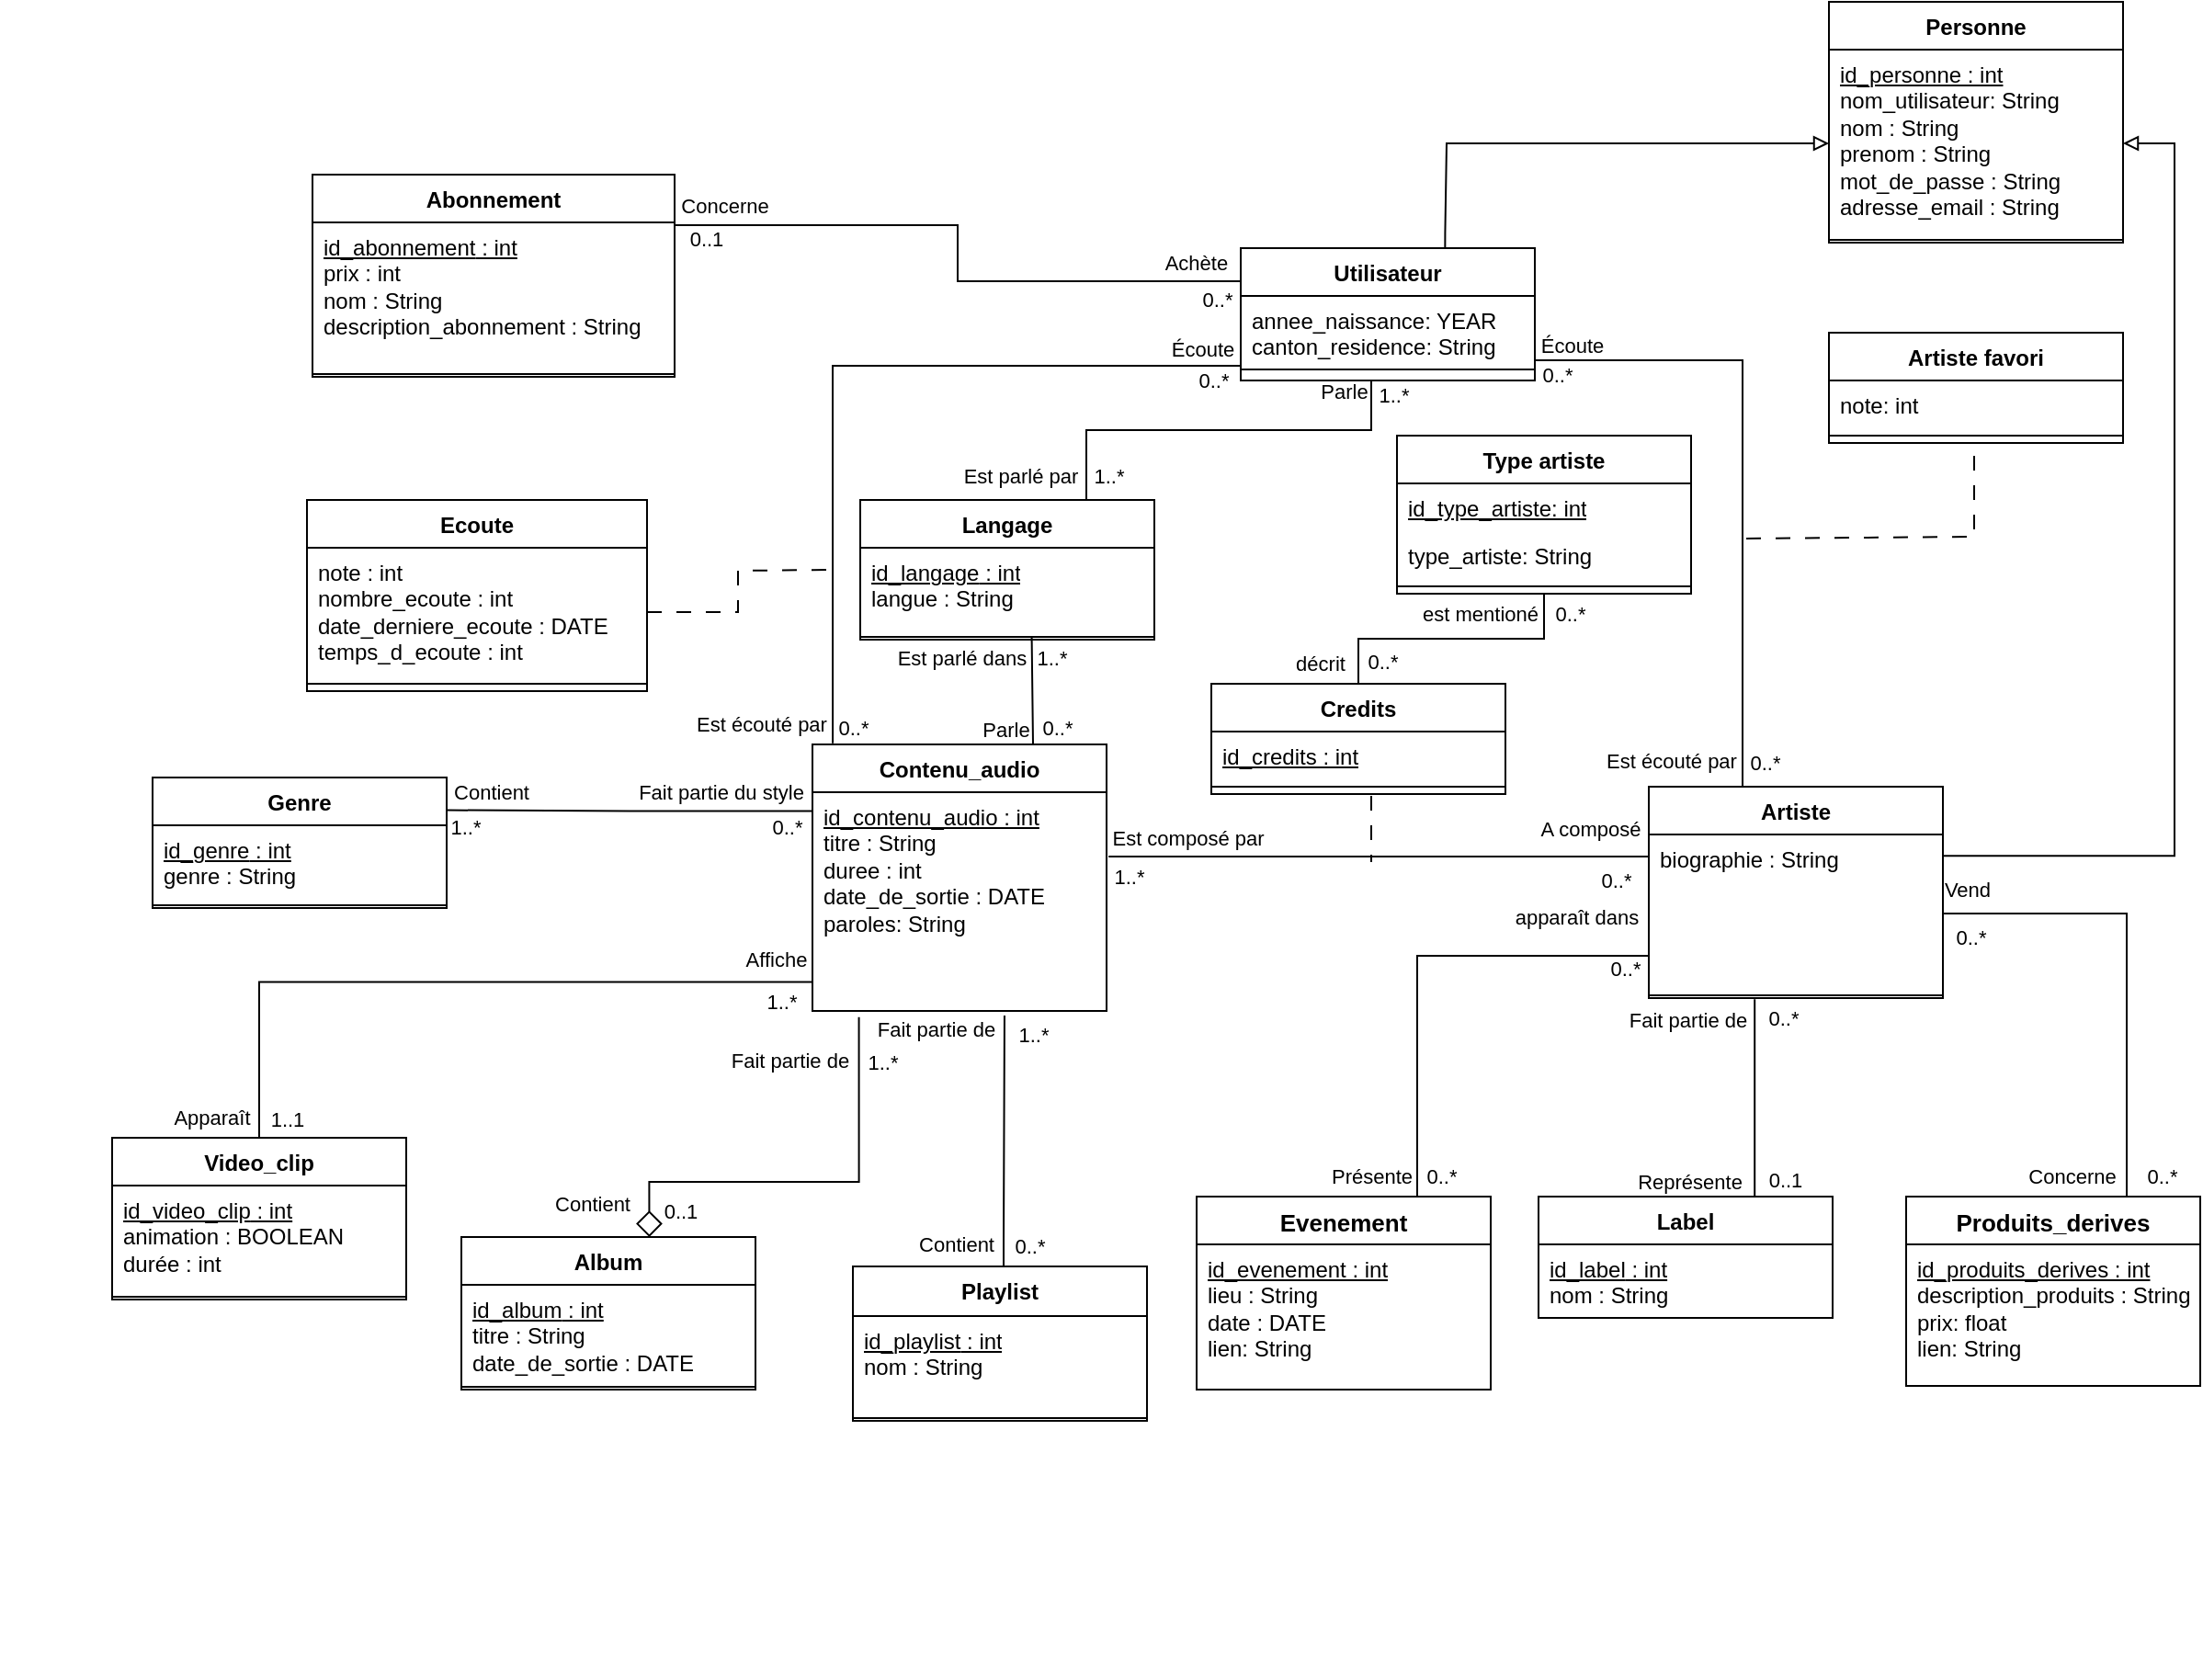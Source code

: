 <mxfile version="24.4.9" type="device">
  <diagram name="daedalus_model_conceptuel" id="GSz3f1X_LMN9hndRXdjP">
    <mxGraphModel dx="1050" dy="1358" grid="0" gridSize="10" guides="1" tooltips="1" connect="1" arrows="1" fold="1" page="1" pageScale="1" pageWidth="1169" pageHeight="827" math="0" shadow="0">
      <root>
        <mxCell id="XQ6BANLOtg89qyluowMl-0" />
        <mxCell id="XQ6BANLOtg89qyluowMl-1" parent="XQ6BANLOtg89qyluowMl-0" />
        <mxCell id="XQ6BANLOtg89qyluowMl-2" style="edgeStyle=orthogonalEdgeStyle;rounded=0;orthogonalLoop=1;jettySize=auto;html=1;entryX=0.75;entryY=0;entryDx=0;entryDy=0;endArrow=none;endFill=0;" parent="XQ6BANLOtg89qyluowMl-1" target="XQ6BANLOtg89qyluowMl-57" edge="1">
          <mxGeometry relative="1" as="geometry">
            <Array as="points">
              <mxPoint x="1887" y="-594" />
              <mxPoint x="1732" y="-594" />
              <mxPoint x="1732" y="-556" />
            </Array>
            <mxPoint x="1887" y="-621" as="sourcePoint" />
          </mxGeometry>
        </mxCell>
        <mxCell id="XQ6BANLOtg89qyluowMl-3" style="edgeStyle=orthogonalEdgeStyle;rounded=0;orthogonalLoop=1;jettySize=auto;html=1;exitX=1;exitY=0.25;exitDx=0;exitDy=0;entryX=1;entryY=0;entryDx=0;entryDy=0;endArrow=none;endFill=0;" parent="XQ6BANLOtg89qyluowMl-1" source="IQTEKZrdOrHfAcJwn6QK-0" target="XQ6BANLOtg89qyluowMl-18" edge="1">
          <mxGeometry relative="1" as="geometry">
            <Array as="points">
              <mxPoint x="1976" y="-632" />
              <mxPoint x="2089" y="-632" />
              <mxPoint x="2089" y="-400" />
            </Array>
            <mxPoint x="1967.0" y="-655.0" as="sourcePoint" />
          </mxGeometry>
        </mxCell>
        <mxCell id="XQ6BANLOtg89qyluowMl-4" style="edgeStyle=orthogonalEdgeStyle;rounded=0;orthogonalLoop=1;jettySize=auto;html=1;exitX=0.751;exitY=-0.062;exitDx=0;exitDy=0;entryX=0;entryY=0.5;entryDx=0;entryDy=0;endArrow=block;endFill=0;exitPerimeter=0;" parent="XQ6BANLOtg89qyluowMl-1" target="XQ6BANLOtg89qyluowMl-62" edge="1">
          <mxGeometry relative="1" as="geometry">
            <Array as="points">
              <mxPoint x="1927" y="-701" />
              <mxPoint x="1928" y="-701" />
              <mxPoint x="1928" y="-750" />
            </Array>
            <mxPoint x="1927.16" y="-688.72" as="sourcePoint" />
          </mxGeometry>
        </mxCell>
        <mxCell id="XQ6BANLOtg89qyluowMl-5" style="edgeStyle=orthogonalEdgeStyle;rounded=0;orthogonalLoop=1;jettySize=auto;html=1;exitX=0;exitY=0.25;exitDx=0;exitDy=0;entryX=1;entryY=0.25;entryDx=0;entryDy=0;endArrow=none;endFill=0;" parent="XQ6BANLOtg89qyluowMl-1" source="IQTEKZrdOrHfAcJwn6QK-0" target="XQ6BANLOtg89qyluowMl-11" edge="1">
          <mxGeometry relative="1" as="geometry">
            <mxPoint x="1847.0" y="-685" as="sourcePoint" />
          </mxGeometry>
        </mxCell>
        <mxCell id="XQ6BANLOtg89qyluowMl-8" value="Genre" style="swimlane;fontStyle=1;align=center;verticalAlign=top;childLayout=stackLayout;horizontal=1;startSize=26;horizontalStack=0;resizeParent=1;resizeParentMax=0;resizeLast=0;collapsible=1;marginBottom=0;whiteSpace=wrap;html=1;" parent="XQ6BANLOtg89qyluowMl-1" vertex="1">
          <mxGeometry x="1224" y="-405" width="160" height="71" as="geometry" />
        </mxCell>
        <mxCell id="XQ6BANLOtg89qyluowMl-9" value="&lt;div&gt;&lt;u&gt;id_genre&lt;/u&gt;&lt;u&gt; : int&lt;/u&gt;&lt;/div&gt;&lt;div&gt;genre : String&lt;/div&gt;" style="text;strokeColor=none;fillColor=none;align=left;verticalAlign=top;spacingLeft=4;spacingRight=4;overflow=hidden;rotatable=0;points=[[0,0.5],[1,0.5]];portConstraint=eastwest;whiteSpace=wrap;html=1;" parent="XQ6BANLOtg89qyluowMl-8" vertex="1">
          <mxGeometry y="26" width="160" height="42" as="geometry" />
        </mxCell>
        <mxCell id="XQ6BANLOtg89qyluowMl-10" value="" style="line;strokeWidth=1;fillColor=none;align=left;verticalAlign=middle;spacingTop=-1;spacingLeft=3;spacingRight=3;rotatable=0;labelPosition=right;points=[];portConstraint=eastwest;strokeColor=inherit;" parent="XQ6BANLOtg89qyluowMl-8" vertex="1">
          <mxGeometry y="68" width="160" height="3" as="geometry" />
        </mxCell>
        <mxCell id="XQ6BANLOtg89qyluowMl-11" value="Abonnement" style="swimlane;fontStyle=1;align=center;verticalAlign=top;childLayout=stackLayout;horizontal=1;startSize=26;horizontalStack=0;resizeParent=1;resizeParentMax=0;resizeLast=0;collapsible=1;marginBottom=0;whiteSpace=wrap;html=1;" parent="XQ6BANLOtg89qyluowMl-1" vertex="1">
          <mxGeometry x="1311" y="-733" width="197" height="110" as="geometry" />
        </mxCell>
        <mxCell id="XQ6BANLOtg89qyluowMl-12" value="&lt;u&gt;id_abonnement&lt;/u&gt;&lt;u&gt; : int&lt;/u&gt;&lt;br&gt;prix : int&lt;br&gt;nom : String&lt;br&gt;description_abonnement : String" style="text;strokeColor=none;fillColor=none;align=left;verticalAlign=top;spacingLeft=4;spacingRight=4;overflow=hidden;rotatable=0;points=[[0,0.5],[1,0.5]];portConstraint=eastwest;whiteSpace=wrap;html=1;" parent="XQ6BANLOtg89qyluowMl-11" vertex="1">
          <mxGeometry y="26" width="197" height="81" as="geometry" />
        </mxCell>
        <mxCell id="XQ6BANLOtg89qyluowMl-13" value="" style="line;strokeWidth=1;fillColor=none;align=left;verticalAlign=middle;spacingTop=-1;spacingLeft=3;spacingRight=3;rotatable=0;labelPosition=right;points=[];portConstraint=eastwest;strokeColor=inherit;" parent="XQ6BANLOtg89qyluowMl-11" vertex="1">
          <mxGeometry y="107" width="197" height="3" as="geometry" />
        </mxCell>
        <mxCell id="XQ6BANLOtg89qyluowMl-16" style="edgeStyle=orthogonalEdgeStyle;rounded=0;orthogonalLoop=1;jettySize=auto;html=1;endArrow=none;endFill=0;entryX=1.007;entryY=0.294;entryDx=0;entryDy=0;startArrow=none;startFill=0;entryPerimeter=0;" parent="XQ6BANLOtg89qyluowMl-1" target="XQ6BANLOtg89qyluowMl-48" edge="1">
          <mxGeometry relative="1" as="geometry">
            <mxPoint x="1678" y="-534" as="targetPoint" />
            <Array as="points">
              <mxPoint x="1750" y="-362" />
              <mxPoint x="1750" y="-362" />
            </Array>
            <mxPoint x="2038" y="-362" as="sourcePoint" />
          </mxGeometry>
        </mxCell>
        <mxCell id="XQ6BANLOtg89qyluowMl-17" style="edgeStyle=orthogonalEdgeStyle;rounded=0;orthogonalLoop=1;jettySize=auto;html=1;exitX=0.998;exitY=0.135;exitDx=0;exitDy=0;entryX=1;entryY=0.5;entryDx=0;entryDy=0;endArrow=block;endFill=0;exitPerimeter=0;" parent="XQ6BANLOtg89qyluowMl-1" source="XQ6BANLOtg89qyluowMl-19" target="XQ6BANLOtg89qyluowMl-62" edge="1">
          <mxGeometry relative="1" as="geometry">
            <Array as="points">
              <mxPoint x="2324" y="-362" />
              <mxPoint x="2324" y="-750" />
            </Array>
          </mxGeometry>
        </mxCell>
        <mxCell id="XQ6BANLOtg89qyluowMl-18" value="Artiste" style="swimlane;fontStyle=1;align=center;verticalAlign=top;childLayout=stackLayout;horizontal=1;startSize=26;horizontalStack=0;resizeParent=1;resizeParentMax=0;resizeLast=0;collapsible=1;marginBottom=0;whiteSpace=wrap;html=1;" parent="XQ6BANLOtg89qyluowMl-1" vertex="1">
          <mxGeometry x="2038" y="-400" width="160" height="115" as="geometry" />
        </mxCell>
        <mxCell id="XQ6BANLOtg89qyluowMl-19" value="biographie : String" style="text;strokeColor=none;fillColor=none;align=left;verticalAlign=top;spacingLeft=4;spacingRight=4;overflow=hidden;rotatable=0;points=[[0,0.5],[1,0.5]];portConstraint=eastwest;whiteSpace=wrap;html=1;" parent="XQ6BANLOtg89qyluowMl-18" vertex="1">
          <mxGeometry y="26" width="160" height="86" as="geometry" />
        </mxCell>
        <mxCell id="XQ6BANLOtg89qyluowMl-20" value="" style="line;strokeWidth=1;fillColor=none;align=left;verticalAlign=middle;spacingTop=-1;spacingLeft=3;spacingRight=3;rotatable=0;labelPosition=right;points=[];portConstraint=eastwest;strokeColor=inherit;" parent="XQ6BANLOtg89qyluowMl-18" vertex="1">
          <mxGeometry y="112" width="160" height="3" as="geometry" />
        </mxCell>
        <mxCell id="XQ6BANLOtg89qyluowMl-21" style="edgeStyle=orthogonalEdgeStyle;rounded=0;orthogonalLoop=1;jettySize=auto;html=1;exitX=0.639;exitY=0;exitDx=0;exitDy=0;endArrow=none;endFill=0;startArrow=diamond;startFill=0;exitPerimeter=0;endSize=12;startSize=12;entryX=0.158;entryY=1.028;entryDx=0;entryDy=0;entryPerimeter=0;" parent="XQ6BANLOtg89qyluowMl-1" source="XQ6BANLOtg89qyluowMl-22" target="XQ6BANLOtg89qyluowMl-48" edge="1">
          <mxGeometry relative="1" as="geometry">
            <Array as="points">
              <mxPoint x="1494" y="-185" />
              <mxPoint x="1608" y="-185" />
            </Array>
            <mxPoint x="1443" y="-135" as="targetPoint" />
          </mxGeometry>
        </mxCell>
        <mxCell id="XQ6BANLOtg89qyluowMl-22" value="Album" style="swimlane;fontStyle=1;align=center;verticalAlign=top;childLayout=stackLayout;horizontal=1;startSize=26;horizontalStack=0;resizeParent=1;resizeParentMax=0;resizeLast=0;collapsible=1;marginBottom=0;whiteSpace=wrap;html=1;" parent="XQ6BANLOtg89qyluowMl-1" vertex="1">
          <mxGeometry x="1392" y="-155" width="160" height="83" as="geometry" />
        </mxCell>
        <mxCell id="XQ6BANLOtg89qyluowMl-23" value="&lt;u&gt;id_album&lt;/u&gt;&lt;u&gt; : int&lt;/u&gt;&lt;br&gt;titre : String&lt;br&gt;date_de_sortie : DATE" style="text;strokeColor=none;fillColor=none;align=left;verticalAlign=top;spacingLeft=4;spacingRight=4;overflow=hidden;rotatable=0;points=[[0,0.5],[1,0.5]];portConstraint=eastwest;whiteSpace=wrap;html=1;" parent="XQ6BANLOtg89qyluowMl-22" vertex="1">
          <mxGeometry y="26" width="160" height="54" as="geometry" />
        </mxCell>
        <mxCell id="XQ6BANLOtg89qyluowMl-24" value="" style="line;strokeWidth=1;fillColor=none;align=left;verticalAlign=middle;spacingTop=-1;spacingLeft=3;spacingRight=3;rotatable=0;labelPosition=right;points=[];portConstraint=eastwest;strokeColor=inherit;" parent="XQ6BANLOtg89qyluowMl-22" vertex="1">
          <mxGeometry y="80" width="160" height="3" as="geometry" />
        </mxCell>
        <mxCell id="XQ6BANLOtg89qyluowMl-25" style="edgeStyle=orthogonalEdgeStyle;rounded=0;orthogonalLoop=1;jettySize=auto;html=1;entryX=0.653;entryY=1.021;entryDx=0;entryDy=0;endArrow=none;endFill=0;startArrow=none;startFill=0;endSize=12;startSize=12;entryPerimeter=0;exitX=0.5;exitY=0;exitDx=0;exitDy=0;" parent="XQ6BANLOtg89qyluowMl-1" source="XQ6BANLOtg89qyluowMl-26" target="XQ6BANLOtg89qyluowMl-48" edge="1">
          <mxGeometry relative="1" as="geometry">
            <Array as="points">
              <mxPoint x="1687" y="-114" />
              <mxPoint x="1687" y="-153" />
              <mxPoint x="1688" y="-153" />
            </Array>
            <mxPoint x="1687" y="-142" as="sourcePoint" />
            <mxPoint x="1546.0" y="-128" as="targetPoint" />
          </mxGeometry>
        </mxCell>
        <mxCell id="XQ6BANLOtg89qyluowMl-26" value="Playlist" style="swimlane;fontStyle=1;align=center;verticalAlign=top;childLayout=stackLayout;horizontal=1;startSize=27;horizontalStack=0;resizeParent=1;resizeParentMax=0;resizeLast=0;collapsible=1;marginBottom=0;whiteSpace=wrap;html=1;" parent="XQ6BANLOtg89qyluowMl-1" vertex="1">
          <mxGeometry x="1605" y="-139" width="160" height="84" as="geometry" />
        </mxCell>
        <mxCell id="XQ6BANLOtg89qyluowMl-27" value="&lt;u&gt;id_playlist&lt;/u&gt;&lt;u&gt; : int&lt;/u&gt;&lt;br&gt;nom : String" style="text;strokeColor=none;fillColor=none;align=left;verticalAlign=top;spacingLeft=4;spacingRight=4;overflow=hidden;rotatable=0;points=[[0,0.5],[1,0.5]];portConstraint=eastwest;whiteSpace=wrap;html=1;" parent="XQ6BANLOtg89qyluowMl-26" vertex="1">
          <mxGeometry y="27" width="160" height="54" as="geometry" />
        </mxCell>
        <mxCell id="XQ6BANLOtg89qyluowMl-28" value="" style="line;strokeWidth=1;fillColor=none;align=left;verticalAlign=middle;spacingTop=-1;spacingLeft=3;spacingRight=3;rotatable=0;labelPosition=right;points=[];portConstraint=eastwest;strokeColor=inherit;" parent="XQ6BANLOtg89qyluowMl-26" vertex="1">
          <mxGeometry y="81" width="160" height="3" as="geometry" />
        </mxCell>
        <mxCell id="XQ6BANLOtg89qyluowMl-32" style="edgeStyle=orthogonalEdgeStyle;rounded=0;orthogonalLoop=1;jettySize=auto;html=1;exitX=0.75;exitY=0;exitDx=0;exitDy=0;entryX=0.36;entryY=1.195;entryDx=0;entryDy=0;endArrow=none;endFill=0;entryPerimeter=0;startArrow=none;startFill=0;" parent="XQ6BANLOtg89qyluowMl-1" source="XQ6BANLOtg89qyluowMl-37" target="XQ6BANLOtg89qyluowMl-20" edge="1">
          <mxGeometry relative="1" as="geometry">
            <Array as="points">
              <mxPoint x="2096" y="-177" />
            </Array>
          </mxGeometry>
        </mxCell>
        <mxCell id="XQ6BANLOtg89qyluowMl-33" value="0..1" style="edgeLabel;html=1;align=center;verticalAlign=middle;resizable=0;points=[];" parent="XQ6BANLOtg89qyluowMl-32" connectable="0" vertex="1">
          <mxGeometry x="-0.609" y="1" relative="1" as="geometry">
            <mxPoint x="17" y="10" as="offset" />
          </mxGeometry>
        </mxCell>
        <mxCell id="XQ6BANLOtg89qyluowMl-34" value="Représente" style="edgeLabel;html=1;align=center;verticalAlign=middle;resizable=0;points=[];" parent="XQ6BANLOtg89qyluowMl-32" connectable="0" vertex="1">
          <mxGeometry x="0.029" y="2" relative="1" as="geometry">
            <mxPoint x="-34" y="46" as="offset" />
          </mxGeometry>
        </mxCell>
        <mxCell id="XQ6BANLOtg89qyluowMl-35" value="Fait partie de" style="edgeLabel;html=1;align=center;verticalAlign=middle;resizable=0;points=[];" parent="XQ6BANLOtg89qyluowMl-32" connectable="0" vertex="1">
          <mxGeometry x="0.569" relative="1" as="geometry">
            <mxPoint x="-37" y="-13" as="offset" />
          </mxGeometry>
        </mxCell>
        <mxCell id="XQ6BANLOtg89qyluowMl-36" value="0..*" style="edgeLabel;html=1;align=center;verticalAlign=middle;resizable=0;points=[];" parent="XQ6BANLOtg89qyluowMl-32" connectable="0" vertex="1">
          <mxGeometry x="0.79" y="1" relative="1" as="geometry">
            <mxPoint x="16" y="-1" as="offset" />
          </mxGeometry>
        </mxCell>
        <mxCell id="XQ6BANLOtg89qyluowMl-37" value="Label" style="swimlane;fontStyle=1;align=center;verticalAlign=top;childLayout=stackLayout;horizontal=1;startSize=26;horizontalStack=0;resizeParent=1;resizeParentMax=0;resizeLast=0;collapsible=1;marginBottom=0;whiteSpace=wrap;html=1;" parent="XQ6BANLOtg89qyluowMl-1" vertex="1">
          <mxGeometry x="1978" y="-177" width="160" height="66" as="geometry" />
        </mxCell>
        <mxCell id="XQ6BANLOtg89qyluowMl-38" value="&lt;u&gt;id_label&lt;/u&gt;&lt;u&gt; : int&lt;/u&gt;&lt;br&gt;nom : String &lt;u&gt;&lt;/u&gt;" style="text;strokeColor=none;fillColor=none;align=left;verticalAlign=top;spacingLeft=4;spacingRight=4;overflow=hidden;rotatable=0;points=[[0,0.5],[1,0.5]];portConstraint=eastwest;whiteSpace=wrap;html=1;" parent="XQ6BANLOtg89qyluowMl-37" vertex="1">
          <mxGeometry y="26" width="160" height="40" as="geometry" />
        </mxCell>
        <mxCell id="XQ6BANLOtg89qyluowMl-39" style="edgeStyle=orthogonalEdgeStyle;rounded=0;orthogonalLoop=1;jettySize=auto;html=1;endArrow=none;endFill=0;dashed=1;dashPattern=8 8;" parent="XQ6BANLOtg89qyluowMl-1" edge="1">
          <mxGeometry relative="1" as="geometry">
            <mxPoint x="1887" y="-364" as="targetPoint" />
            <mxPoint x="1887" y="-395" as="sourcePoint" />
            <Array as="points">
              <mxPoint x="1887" y="-359" />
            </Array>
          </mxGeometry>
        </mxCell>
        <mxCell id="XQ6BANLOtg89qyluowMl-40" style="edgeStyle=orthogonalEdgeStyle;rounded=0;orthogonalLoop=1;jettySize=auto;html=1;exitX=0.75;exitY=0;exitDx=0;exitDy=0;entryX=0;entryY=0.25;entryDx=0;entryDy=0;endArrow=none;endFill=0;" parent="XQ6BANLOtg89qyluowMl-1" source="XQ6BANLOtg89qyluowMl-44" target="XQ6BANLOtg89qyluowMl-18" edge="1">
          <mxGeometry relative="1" as="geometry">
            <Array as="points">
              <mxPoint x="1912" y="-308" />
              <mxPoint x="2038" y="-308" />
            </Array>
          </mxGeometry>
        </mxCell>
        <mxCell id="XQ6BANLOtg89qyluowMl-41" value="Achète&amp;nbsp;" style="edgeLabel;html=1;align=center;verticalAlign=middle;resizable=0;points=[];" parent="XQ6BANLOtg89qyluowMl-40" connectable="0" vertex="1">
          <mxGeometry x="-0.366" y="1" relative="1" as="geometry">
            <mxPoint x="-118" y="-407" as="offset" />
          </mxGeometry>
        </mxCell>
        <mxCell id="XQ6BANLOtg89qyluowMl-42" value="Est écouté par" style="edgeLabel;html=1;align=center;verticalAlign=middle;resizable=0;points=[];" parent="XQ6BANLOtg89qyluowMl-40" connectable="0" vertex="1">
          <mxGeometry x="0.335" y="1" relative="1" as="geometry">
            <mxPoint x="55" y="-105" as="offset" />
          </mxGeometry>
        </mxCell>
        <mxCell id="XQ6BANLOtg89qyluowMl-43" value="apparaît dans&amp;nbsp;" style="edgeLabel;html=1;align=center;verticalAlign=middle;resizable=0;points=[];" parent="XQ6BANLOtg89qyluowMl-40" connectable="0" vertex="1">
          <mxGeometry x="0.669" relative="1" as="geometry">
            <mxPoint x="-38" y="-11" as="offset" />
          </mxGeometry>
        </mxCell>
        <mxCell id="XQ6BANLOtg89qyluowMl-44" value="&lt;span style=&quot;font-size: 13px; color: rgb(0, 0, 0); text-decoration: none; font-family: Arial; font-style: normal; text-decoration-skip-ink: none;&quot;&gt;Evenement&lt;/span&gt;" style="swimlane;fontStyle=1;align=center;verticalAlign=top;childLayout=stackLayout;horizontal=1;startSize=26;horizontalStack=0;resizeParent=1;resizeParentMax=0;resizeLast=0;collapsible=1;marginBottom=0;whiteSpace=wrap;html=1;" parent="XQ6BANLOtg89qyluowMl-1" vertex="1">
          <mxGeometry x="1792" y="-177" width="160" height="105" as="geometry" />
        </mxCell>
        <mxCell id="XQ6BANLOtg89qyluowMl-45" value="&lt;u&gt;id_evenement : int&lt;/u&gt;&lt;br&gt;lieu : String&lt;br&gt;date : DATE&lt;div&gt;lien: String&amp;nbsp;&lt;/div&gt;" style="text;strokeColor=none;fillColor=none;align=left;verticalAlign=top;spacingLeft=4;spacingRight=4;overflow=hidden;rotatable=0;points=[[0,0.5],[1,0.5]];portConstraint=eastwest;whiteSpace=wrap;html=1;" parent="XQ6BANLOtg89qyluowMl-44" vertex="1">
          <mxGeometry y="26" width="160" height="79" as="geometry" />
        </mxCell>
        <mxCell id="XQ6BANLOtg89qyluowMl-46" style="edgeStyle=orthogonalEdgeStyle;rounded=0;orthogonalLoop=1;jettySize=auto;html=1;exitX=0;exitY=0.25;exitDx=0;exitDy=0;entryX=1;entryY=0.25;entryDx=0;entryDy=0;endArrow=none;endFill=0;" parent="XQ6BANLOtg89qyluowMl-1" source="XQ6BANLOtg89qyluowMl-47" target="XQ6BANLOtg89qyluowMl-8" edge="1">
          <mxGeometry relative="1" as="geometry" />
        </mxCell>
        <mxCell id="XQ6BANLOtg89qyluowMl-47" value="Contenu_audio" style="swimlane;fontStyle=1;align=center;verticalAlign=top;childLayout=stackLayout;horizontal=1;startSize=26;horizontalStack=0;resizeParent=1;resizeParentMax=0;resizeLast=0;collapsible=1;marginBottom=0;whiteSpace=wrap;html=1;" parent="XQ6BANLOtg89qyluowMl-1" vertex="1">
          <mxGeometry x="1583" y="-423" width="160" height="145" as="geometry" />
        </mxCell>
        <mxCell id="XQ6BANLOtg89qyluowMl-48" value="&lt;div&gt;&lt;u&gt;id_contenu_audio : int&lt;/u&gt;&lt;/div&gt;&lt;div&gt;titre : String&lt;/div&gt;&lt;div&gt;duree : int&lt;br&gt;&lt;/div&gt;&lt;div&gt;date_de_sortie : DATE&lt;br&gt;&lt;/div&gt;&lt;div&gt;paroles: String&lt;/div&gt;" style="text;strokeColor=none;fillColor=none;align=left;verticalAlign=top;spacingLeft=4;spacingRight=4;overflow=hidden;rotatable=0;points=[[0,0.5],[1,0.5]];portConstraint=eastwest;whiteSpace=wrap;html=1;" parent="XQ6BANLOtg89qyluowMl-47" vertex="1">
          <mxGeometry y="26" width="160" height="119" as="geometry" />
        </mxCell>
        <mxCell id="XQ6BANLOtg89qyluowMl-49" style="edgeStyle=orthogonalEdgeStyle;rounded=0;orthogonalLoop=1;jettySize=auto;html=1;exitX=0.75;exitY=0;exitDx=0;exitDy=0;entryX=1;entryY=0.5;entryDx=0;entryDy=0;endArrow=none;endFill=0;" parent="XQ6BANLOtg89qyluowMl-1" source="XQ6BANLOtg89qyluowMl-54" target="XQ6BANLOtg89qyluowMl-19" edge="1">
          <mxGeometry relative="1" as="geometry" />
        </mxCell>
        <mxCell id="XQ6BANLOtg89qyluowMl-50" value="Vend" style="edgeLabel;html=1;align=center;verticalAlign=middle;resizable=0;points=[];" parent="XQ6BANLOtg89qyluowMl-49" connectable="0" vertex="1">
          <mxGeometry x="0.748" y="1" relative="1" as="geometry">
            <mxPoint x="-19" y="-14" as="offset" />
          </mxGeometry>
        </mxCell>
        <mxCell id="XQ6BANLOtg89qyluowMl-51" value="0..*" style="edgeLabel;html=1;align=center;verticalAlign=middle;resizable=0;points=[];" parent="XQ6BANLOtg89qyluowMl-49" connectable="0" vertex="1">
          <mxGeometry x="0.54" y="-1" relative="1" as="geometry">
            <mxPoint x="-44" y="14" as="offset" />
          </mxGeometry>
        </mxCell>
        <mxCell id="XQ6BANLOtg89qyluowMl-52" value="Concerne" style="edgeLabel;html=1;align=center;verticalAlign=middle;resizable=0;points=[];" parent="XQ6BANLOtg89qyluowMl-49" connectable="0" vertex="1">
          <mxGeometry x="0.27" relative="1" as="geometry">
            <mxPoint x="-23" y="143" as="offset" />
          </mxGeometry>
        </mxCell>
        <mxCell id="XQ6BANLOtg89qyluowMl-53" value="0..*" style="edgeLabel;html=1;align=center;verticalAlign=middle;resizable=0;points=[];" parent="XQ6BANLOtg89qyluowMl-49" connectable="0" vertex="1">
          <mxGeometry x="-0.17" y="-1" relative="1" as="geometry">
            <mxPoint x="18" y="94" as="offset" />
          </mxGeometry>
        </mxCell>
        <mxCell id="XQ6BANLOtg89qyluowMl-54" value="&lt;span style=&quot;font-size: 13px; color: rgb(0, 0, 0); text-decoration: none; font-family: Arial; font-style: normal; text-decoration-skip-ink: none;&quot;&gt;Produits_derives&lt;/span&gt;" style="swimlane;fontStyle=1;align=center;verticalAlign=top;childLayout=stackLayout;horizontal=1;startSize=26;horizontalStack=0;resizeParent=1;resizeParentMax=0;resizeLast=0;collapsible=1;marginBottom=0;whiteSpace=wrap;html=1;" parent="XQ6BANLOtg89qyluowMl-1" vertex="1">
          <mxGeometry x="2178" y="-177" width="160" height="103" as="geometry" />
        </mxCell>
        <mxCell id="XQ6BANLOtg89qyluowMl-55" value="&lt;div&gt;&lt;u&gt;id_produits_derives : int&lt;/u&gt;&lt;/div&gt;&lt;div&gt;description_produits : String&lt;br&gt;&lt;/div&gt;&lt;div&gt;prix: float&lt;/div&gt;&lt;div&gt;lien: String&lt;/div&gt;" style="text;strokeColor=none;fillColor=none;align=left;verticalAlign=top;spacingLeft=4;spacingRight=4;overflow=hidden;rotatable=0;points=[[0,0.5],[1,0.5]];portConstraint=eastwest;whiteSpace=wrap;html=1;" parent="XQ6BANLOtg89qyluowMl-54" vertex="1">
          <mxGeometry y="26" width="160" height="77" as="geometry" />
        </mxCell>
        <mxCell id="XQ6BANLOtg89qyluowMl-56" style="edgeStyle=orthogonalEdgeStyle;rounded=0;orthogonalLoop=1;jettySize=auto;html=1;endArrow=none;endFill=0;entryX=0.75;entryY=0;entryDx=0;entryDy=0;exitX=0.583;exitY=1.411;exitDx=0;exitDy=0;exitPerimeter=0;" parent="XQ6BANLOtg89qyluowMl-1" source="XQ6BANLOtg89qyluowMl-59" target="XQ6BANLOtg89qyluowMl-47" edge="1">
          <mxGeometry relative="1" as="geometry">
            <Array as="points">
              <mxPoint x="1702" y="-481" />
              <mxPoint x="1703" y="-481" />
            </Array>
            <mxPoint x="1692" y="-423" as="targetPoint" />
            <mxPoint x="1692" y="-481" as="sourcePoint" />
          </mxGeometry>
        </mxCell>
        <mxCell id="XQ6BANLOtg89qyluowMl-57" value="Langage" style="swimlane;fontStyle=1;align=center;verticalAlign=top;childLayout=stackLayout;horizontal=1;startSize=26;horizontalStack=0;resizeParent=1;resizeParentMax=0;resizeLast=0;collapsible=1;marginBottom=0;whiteSpace=wrap;html=1;" parent="XQ6BANLOtg89qyluowMl-1" vertex="1">
          <mxGeometry x="1609" y="-556" width="160" height="76" as="geometry" />
        </mxCell>
        <mxCell id="XQ6BANLOtg89qyluowMl-58" value="&lt;u&gt;id_langage&lt;/u&gt;&lt;u&gt; : int&lt;/u&gt;&lt;br&gt;langue : String" style="text;strokeColor=none;fillColor=none;align=left;verticalAlign=top;spacingLeft=4;spacingRight=4;overflow=hidden;rotatable=0;points=[[0,0.5],[1,0.5]];portConstraint=eastwest;whiteSpace=wrap;html=1;" parent="XQ6BANLOtg89qyluowMl-57" vertex="1">
          <mxGeometry y="26" width="160" height="47" as="geometry" />
        </mxCell>
        <mxCell id="XQ6BANLOtg89qyluowMl-59" value="" style="line;strokeWidth=1;fillColor=none;align=left;verticalAlign=middle;spacingTop=-1;spacingLeft=3;spacingRight=3;rotatable=0;labelPosition=right;points=[];portConstraint=eastwest;strokeColor=inherit;" parent="XQ6BANLOtg89qyluowMl-57" vertex="1">
          <mxGeometry y="73" width="160" height="3" as="geometry" />
        </mxCell>
        <mxCell id="XQ6BANLOtg89qyluowMl-60" style="edgeStyle=orthogonalEdgeStyle;rounded=0;orthogonalLoop=1;jettySize=auto;html=1;exitX=0.003;exitY=0.333;exitDx=0;exitDy=0;endArrow=none;endFill=0;entryX=0.069;entryY=-0.004;entryDx=0;entryDy=0;entryPerimeter=0;exitPerimeter=0;" parent="XQ6BANLOtg89qyluowMl-1" source="IQTEKZrdOrHfAcJwn6QK-2" target="XQ6BANLOtg89qyluowMl-47" edge="1">
          <mxGeometry relative="1" as="geometry">
            <mxPoint x="1807.0" y="-625.0" as="sourcePoint" />
            <Array as="points">
              <mxPoint x="1594" y="-629" />
            </Array>
            <mxPoint x="1629" y="-484" as="targetPoint" />
          </mxGeometry>
        </mxCell>
        <mxCell id="XQ6BANLOtg89qyluowMl-61" value="Personne" style="swimlane;fontStyle=1;align=center;verticalAlign=top;childLayout=stackLayout;horizontal=1;startSize=26;horizontalStack=0;resizeParent=1;resizeParentMax=0;resizeLast=0;collapsible=1;marginBottom=0;whiteSpace=wrap;html=1;" parent="XQ6BANLOtg89qyluowMl-1" vertex="1">
          <mxGeometry x="2136" y="-827" width="160" height="131" as="geometry" />
        </mxCell>
        <mxCell id="XQ6BANLOtg89qyluowMl-62" value="&lt;div align=&quot;left&quot;&gt;&lt;u&gt;id_personne : int&lt;/u&gt;&lt;br&gt;&lt;/div&gt;&lt;div align=&quot;left&quot;&gt;nom_utilisateur: String&lt;br&gt;nom : String&lt;br&gt;prenom : String&lt;br&gt;mot_de_passe : String&lt;br&gt;adresse_email : String&lt;/div&gt;" style="text;strokeColor=none;fillColor=none;align=left;verticalAlign=top;spacingLeft=4;spacingRight=4;overflow=hidden;rotatable=0;points=[[0,0.5],[1,0.5]];portConstraint=eastwest;whiteSpace=wrap;html=1;" parent="XQ6BANLOtg89qyluowMl-61" vertex="1">
          <mxGeometry y="26" width="160" height="102" as="geometry" />
        </mxCell>
        <mxCell id="XQ6BANLOtg89qyluowMl-63" value="" style="line;strokeWidth=1;fillColor=none;align=left;verticalAlign=middle;spacingTop=-1;spacingLeft=3;spacingRight=3;rotatable=0;labelPosition=right;points=[];portConstraint=eastwest;strokeColor=inherit;" parent="XQ6BANLOtg89qyluowMl-61" vertex="1">
          <mxGeometry y="128" width="160" height="3" as="geometry" />
        </mxCell>
        <mxCell id="XQ6BANLOtg89qyluowMl-64" style="edgeStyle=orthogonalEdgeStyle;rounded=0;orthogonalLoop=1;jettySize=auto;html=1;entryX=0.5;entryY=1;entryDx=0;entryDy=0;endArrow=none;endFill=0;exitX=0.5;exitY=0;exitDx=0;exitDy=0;" parent="XQ6BANLOtg89qyluowMl-1" source="tGTjnSd9X8R6GD1MMpXG-1" target="XQ6BANLOtg89qyluowMl-119" edge="1">
          <mxGeometry relative="1" as="geometry">
            <mxPoint x="1956" y="-445" as="sourcePoint" />
          </mxGeometry>
        </mxCell>
        <mxCell id="XQ6BANLOtg89qyluowMl-65" value="0..*" style="edgeLabel;html=1;align=center;verticalAlign=middle;resizable=0;points=[];" parent="XQ6BANLOtg89qyluowMl-64" connectable="0" vertex="1">
          <mxGeometry x="-0.722" y="-3" relative="1" as="geometry">
            <mxPoint x="10" y="9" as="offset" />
          </mxGeometry>
        </mxCell>
        <mxCell id="XQ6BANLOtg89qyluowMl-66" value="0..*" style="edgeLabel;html=1;align=center;verticalAlign=middle;resizable=0;points=[];" parent="XQ6BANLOtg89qyluowMl-64" connectable="0" vertex="1">
          <mxGeometry x="0.828" y="-2" relative="1" as="geometry">
            <mxPoint x="12" y="-2" as="offset" />
          </mxGeometry>
        </mxCell>
        <mxCell id="XQ6BANLOtg89qyluowMl-67" value="décrit" style="edgeLabel;html=1;align=center;verticalAlign=middle;resizable=0;points=[];" parent="XQ6BANLOtg89qyluowMl-64" connectable="0" vertex="1">
          <mxGeometry x="-0.813" y="-1" relative="1" as="geometry">
            <mxPoint x="-22" y="3" as="offset" />
          </mxGeometry>
        </mxCell>
        <mxCell id="XQ6BANLOtg89qyluowMl-68" value="est mentioné" style="edgeLabel;html=1;align=center;verticalAlign=middle;resizable=0;points=[];" parent="XQ6BANLOtg89qyluowMl-64" connectable="0" vertex="1">
          <mxGeometry x="0.825" y="-2" relative="1" as="geometry">
            <mxPoint x="-37" y="-2" as="offset" />
          </mxGeometry>
        </mxCell>
        <mxCell id="XQ6BANLOtg89qyluowMl-71" value="0..1" style="edgeLabel;html=1;align=center;verticalAlign=middle;resizable=0;points=[];" parent="XQ6BANLOtg89qyluowMl-1" connectable="0" vertex="1">
          <mxGeometry x="1525" y="-698.004" as="geometry" />
        </mxCell>
        <mxCell id="XQ6BANLOtg89qyluowMl-72" value="Concerne" style="edgeLabel;html=1;align=center;verticalAlign=middle;resizable=0;points=[];" parent="XQ6BANLOtg89qyluowMl-1" connectable="0" vertex="1">
          <mxGeometry x="1535" y="-716.004" as="geometry" />
        </mxCell>
        <mxCell id="XQ6BANLOtg89qyluowMl-73" value="0..*" style="edgeLabel;html=1;align=center;verticalAlign=middle;resizable=0;points=[];" parent="XQ6BANLOtg89qyluowMl-1" connectable="0" vertex="1">
          <mxGeometry x="1759" y="-664.004" as="geometry">
            <mxPoint x="44" y="-1" as="offset" />
          </mxGeometry>
        </mxCell>
        <mxCell id="XQ6BANLOtg89qyluowMl-74" value="Écoute" style="edgeLabel;html=1;align=center;verticalAlign=middle;resizable=0;points=[];" parent="XQ6BANLOtg89qyluowMl-1" connectable="0" vertex="1">
          <mxGeometry x="1482" y="-765" as="geometry">
            <mxPoint x="313" y="127" as="offset" />
          </mxGeometry>
        </mxCell>
        <mxCell id="XQ6BANLOtg89qyluowMl-75" value="0..*" style="edgeLabel;html=1;align=center;verticalAlign=middle;resizable=0;points=[];" parent="XQ6BANLOtg89qyluowMl-1" connectable="0" vertex="1">
          <mxGeometry x="1872" y="-604.004" as="geometry">
            <mxPoint x="116" y="-20" as="offset" />
          </mxGeometry>
        </mxCell>
        <mxCell id="XQ6BANLOtg89qyluowMl-76" value="Parle" style="edgeLabel;html=1;align=center;verticalAlign=middle;resizable=0;points=[];" parent="XQ6BANLOtg89qyluowMl-1" connectable="0" vertex="1">
          <mxGeometry x="1877" y="-604" as="geometry">
            <mxPoint x="-5" y="-11" as="offset" />
          </mxGeometry>
        </mxCell>
        <mxCell id="XQ6BANLOtg89qyluowMl-77" value="1..*" style="edgeLabel;html=1;align=center;verticalAlign=middle;resizable=0;points=[];" parent="XQ6BANLOtg89qyluowMl-1" connectable="0" vertex="1">
          <mxGeometry x="1743" y="-669.004" as="geometry">
            <mxPoint x="156" y="56" as="offset" />
          </mxGeometry>
        </mxCell>
        <mxCell id="XQ6BANLOtg89qyluowMl-78" value="Écoute" style="edgeLabel;html=1;align=center;verticalAlign=middle;resizable=0;points=[];" parent="XQ6BANLOtg89qyluowMl-1" connectable="0" vertex="1">
          <mxGeometry x="1955" y="-639" as="geometry">
            <mxPoint x="41" y="-1" as="offset" />
          </mxGeometry>
        </mxCell>
        <mxCell id="XQ6BANLOtg89qyluowMl-79" value="0..*" style="edgeLabel;html=1;align=center;verticalAlign=middle;resizable=0;points=[];" parent="XQ6BANLOtg89qyluowMl-1" connectable="0" vertex="1">
          <mxGeometry x="1605" y="-601" width="160" as="geometry">
            <mxPoint x="116" y="-20" as="offset" />
          </mxGeometry>
        </mxCell>
        <mxCell id="XQ6BANLOtg89qyluowMl-80" value="Est parlé par" style="edgeLabel;html=1;align=center;verticalAlign=middle;resizable=0;points=[];" parent="XQ6BANLOtg89qyluowMl-1" connectable="0" vertex="1">
          <mxGeometry x="1701" y="-558" as="geometry">
            <mxPoint x="-5" y="-11" as="offset" />
          </mxGeometry>
        </mxCell>
        <mxCell id="XQ6BANLOtg89qyluowMl-81" value="1..*" style="edgeLabel;html=1;align=center;verticalAlign=middle;resizable=0;points=[];" parent="XQ6BANLOtg89qyluowMl-1" connectable="0" vertex="1">
          <mxGeometry x="1588" y="-625.004" as="geometry">
            <mxPoint x="156" y="56" as="offset" />
          </mxGeometry>
        </mxCell>
        <mxCell id="XQ6BANLOtg89qyluowMl-82" value="0..*" style="edgeLabel;html=1;align=center;verticalAlign=middle;resizable=0;points=[];" parent="XQ6BANLOtg89qyluowMl-1" connectable="0" vertex="1">
          <mxGeometry x="1905" y="-393" width="160" as="geometry">
            <mxPoint x="116" y="-20" as="offset" />
          </mxGeometry>
        </mxCell>
        <mxCell id="XQ6BANLOtg89qyluowMl-83" value="Est parlé dans" style="edgeLabel;html=1;align=center;verticalAlign=middle;resizable=0;points=[];" parent="XQ6BANLOtg89qyluowMl-1" connectable="0" vertex="1">
          <mxGeometry x="1712" y="-490" as="geometry">
            <mxPoint x="-48" y="20" as="offset" />
          </mxGeometry>
        </mxCell>
        <mxCell id="XQ6BANLOtg89qyluowMl-84" value="1..*" style="edgeLabel;html=1;align=center;verticalAlign=middle;resizable=0;points=[];" parent="XQ6BANLOtg89qyluowMl-1" connectable="0" vertex="1">
          <mxGeometry x="1557" y="-526.004" as="geometry">
            <mxPoint x="156" y="56" as="offset" />
          </mxGeometry>
        </mxCell>
        <mxCell id="XQ6BANLOtg89qyluowMl-85" value="Parle" style="edgeLabel;html=1;align=center;verticalAlign=middle;resizable=0;points=[];" parent="XQ6BANLOtg89qyluowMl-1" connectable="0" vertex="1">
          <mxGeometry x="1693" y="-420" as="geometry">
            <mxPoint x="-5" y="-11" as="offset" />
          </mxGeometry>
        </mxCell>
        <mxCell id="XQ6BANLOtg89qyluowMl-86" value="0..*" style="edgeLabel;html=1;align=center;verticalAlign=middle;resizable=0;points=[];" parent="XQ6BANLOtg89qyluowMl-1" connectable="0" vertex="1">
          <mxGeometry x="1560" y="-488.004" as="geometry">
            <mxPoint x="156" y="56" as="offset" />
          </mxGeometry>
        </mxCell>
        <mxCell id="XQ6BANLOtg89qyluowMl-87" value="Est écouté par" style="edgeLabel;html=1;align=center;verticalAlign=middle;resizable=0;points=[];" parent="XQ6BANLOtg89qyluowMl-1" connectable="0" vertex="1">
          <mxGeometry x="1560" y="-423" as="geometry">
            <mxPoint x="-5" y="-11" as="offset" />
          </mxGeometry>
        </mxCell>
        <mxCell id="XQ6BANLOtg89qyluowMl-88" value="0..*" style="edgeLabel;html=1;align=center;verticalAlign=middle;resizable=0;points=[];" parent="XQ6BANLOtg89qyluowMl-1" connectable="0" vertex="1">
          <mxGeometry x="1449" y="-488.004" as="geometry">
            <mxPoint x="156" y="56" as="offset" />
          </mxGeometry>
        </mxCell>
        <mxCell id="XQ6BANLOtg89qyluowMl-89" value="Fait partie du style" style="edgeLabel;html=1;align=center;verticalAlign=middle;resizable=0;points=[];" parent="XQ6BANLOtg89qyluowMl-1" connectable="0" vertex="1">
          <mxGeometry x="1538" y="-386" as="geometry">
            <mxPoint x="-5" y="-11" as="offset" />
          </mxGeometry>
        </mxCell>
        <mxCell id="XQ6BANLOtg89qyluowMl-90" value="0..*" style="edgeLabel;html=1;align=center;verticalAlign=middle;resizable=0;points=[];" parent="XQ6BANLOtg89qyluowMl-1" connectable="0" vertex="1">
          <mxGeometry x="1413" y="-434.004" as="geometry">
            <mxPoint x="156" y="56" as="offset" />
          </mxGeometry>
        </mxCell>
        <mxCell id="XQ6BANLOtg89qyluowMl-91" value="Contient" style="edgeLabel;html=1;align=center;verticalAlign=middle;resizable=0;points=[];" parent="XQ6BANLOtg89qyluowMl-1" connectable="0" vertex="1">
          <mxGeometry x="1413" y="-386" as="geometry">
            <mxPoint x="-5" y="-11" as="offset" />
          </mxGeometry>
        </mxCell>
        <mxCell id="XQ6BANLOtg89qyluowMl-92" value="1..*" style="edgeLabel;html=1;align=center;verticalAlign=middle;resizable=0;points=[];" parent="XQ6BANLOtg89qyluowMl-1" connectable="0" vertex="1">
          <mxGeometry x="1238" y="-434.004" as="geometry">
            <mxPoint x="156" y="56" as="offset" />
          </mxGeometry>
        </mxCell>
        <mxCell id="XQ6BANLOtg89qyluowMl-93" value="Est composé par" style="edgeLabel;html=1;align=center;verticalAlign=middle;resizable=0;points=[];" parent="XQ6BANLOtg89qyluowMl-1" connectable="0" vertex="1">
          <mxGeometry x="1792" y="-361" as="geometry">
            <mxPoint x="-5" y="-11" as="offset" />
          </mxGeometry>
        </mxCell>
        <mxCell id="XQ6BANLOtg89qyluowMl-94" value="1..*" style="edgeLabel;html=1;align=center;verticalAlign=middle;resizable=0;points=[];" parent="XQ6BANLOtg89qyluowMl-1" connectable="0" vertex="1">
          <mxGeometry x="1599" y="-407.504" as="geometry">
            <mxPoint x="156" y="56" as="offset" />
          </mxGeometry>
        </mxCell>
        <mxCell id="XQ6BANLOtg89qyluowMl-95" value="A composé" style="edgeLabel;html=1;align=center;verticalAlign=middle;resizable=0;points=[];" parent="XQ6BANLOtg89qyluowMl-1" connectable="0" vertex="1">
          <mxGeometry x="2011" y="-366" as="geometry">
            <mxPoint x="-5" y="-11" as="offset" />
          </mxGeometry>
        </mxCell>
        <mxCell id="XQ6BANLOtg89qyluowMl-96" value="0..*" style="edgeLabel;html=1;align=center;verticalAlign=middle;resizable=0;points=[];" parent="XQ6BANLOtg89qyluowMl-1" connectable="0" vertex="1">
          <mxGeometry x="1864" y="-405.004" as="geometry">
            <mxPoint x="156" y="56" as="offset" />
          </mxGeometry>
        </mxCell>
        <mxCell id="XQ6BANLOtg89qyluowMl-97" value="Fait partie de" style="edgeLabel;html=1;align=center;verticalAlign=middle;resizable=0;points=[];" parent="XQ6BANLOtg89qyluowMl-1" connectable="0" vertex="1">
          <mxGeometry x="1655" y="-257" as="geometry">
            <mxPoint x="-5" y="-11" as="offset" />
          </mxGeometry>
        </mxCell>
        <mxCell id="XQ6BANLOtg89qyluowMl-98" value="0..1" style="edgeLabel;html=1;align=center;verticalAlign=middle;resizable=0;points=[];" parent="XQ6BANLOtg89qyluowMl-1" connectable="0" vertex="1">
          <mxGeometry x="1356" y="-188.004" as="geometry">
            <mxPoint x="155" y="19" as="offset" />
          </mxGeometry>
        </mxCell>
        <mxCell id="XQ6BANLOtg89qyluowMl-99" value="1..*" style="edgeLabel;html=1;align=center;verticalAlign=middle;resizable=0;points=[];" parent="XQ6BANLOtg89qyluowMl-1" connectable="0" vertex="1">
          <mxGeometry x="1465" y="-306.004" as="geometry">
            <mxPoint x="156" y="56" as="offset" />
          </mxGeometry>
        </mxCell>
        <mxCell id="XQ6BANLOtg89qyluowMl-100" value="0..*" style="edgeLabel;html=1;align=center;verticalAlign=middle;resizable=0;points=[];" parent="XQ6BANLOtg89qyluowMl-1" connectable="0" vertex="1">
          <mxGeometry x="1869" y="-357.004" as="geometry">
            <mxPoint x="156" y="56" as="offset" />
          </mxGeometry>
        </mxCell>
        <mxCell id="XQ6BANLOtg89qyluowMl-101" value="0..*" style="edgeLabel;html=1;align=center;verticalAlign=middle;resizable=0;points=[];" parent="XQ6BANLOtg89qyluowMl-1" connectable="0" vertex="1">
          <mxGeometry x="1769" y="-244.004" as="geometry">
            <mxPoint x="156" y="56" as="offset" />
          </mxGeometry>
        </mxCell>
        <mxCell id="XQ6BANLOtg89qyluowMl-102" value="Présente" style="edgeLabel;html=1;align=center;verticalAlign=middle;resizable=0;points=[];" parent="XQ6BANLOtg89qyluowMl-1" connectable="0" vertex="1">
          <mxGeometry x="1887" y="-188.008" as="geometry" />
        </mxCell>
        <mxCell id="XQ6BANLOtg89qyluowMl-103" value="Contient" style="edgeLabel;html=1;align=center;verticalAlign=middle;resizable=0;points=[];" parent="XQ6BANLOtg89qyluowMl-1" connectable="0" vertex="1">
          <mxGeometry x="1336" y="85" as="geometry">
            <mxPoint x="127" y="-258" as="offset" />
          </mxGeometry>
        </mxCell>
        <mxCell id="XQ6BANLOtg89qyluowMl-104" value="1..*" style="edgeLabel;html=1;align=center;verticalAlign=middle;resizable=0;points=[];" parent="XQ6BANLOtg89qyluowMl-1" connectable="0" vertex="1">
          <mxGeometry x="1708" y="-254" as="geometry">
            <mxPoint x="-5" y="-11" as="offset" />
          </mxGeometry>
        </mxCell>
        <mxCell id="XQ6BANLOtg89qyluowMl-105" value="Fait partie de&amp;nbsp;" style="edgeLabel;html=1;align=center;verticalAlign=middle;resizable=0;points=[];" parent="XQ6BANLOtg89qyluowMl-1" connectable="0" vertex="1">
          <mxGeometry x="1577" y="-240" as="geometry">
            <mxPoint x="-5" y="-11" as="offset" />
          </mxGeometry>
        </mxCell>
        <mxCell id="XQ6BANLOtg89qyluowMl-106" value="0..*" style="edgeLabel;html=1;align=center;verticalAlign=middle;resizable=0;points=[];" parent="XQ6BANLOtg89qyluowMl-1" connectable="0" vertex="1">
          <mxGeometry x="1706" y="-139" as="geometry">
            <mxPoint x="-5" y="-11" as="offset" />
          </mxGeometry>
        </mxCell>
        <mxCell id="XQ6BANLOtg89qyluowMl-107" value="Video_clip" style="swimlane;fontStyle=1;align=center;verticalAlign=top;childLayout=stackLayout;horizontal=1;startSize=26;horizontalStack=0;resizeParent=1;resizeParentMax=0;resizeLast=0;collapsible=1;marginBottom=0;whiteSpace=wrap;html=1;" parent="XQ6BANLOtg89qyluowMl-1" vertex="1">
          <mxGeometry x="1202" y="-209" width="160" height="88" as="geometry" />
        </mxCell>
        <mxCell id="XQ6BANLOtg89qyluowMl-108" value="&lt;div&gt;&lt;u&gt;id_video_clip&lt;/u&gt;&lt;u&gt;&amp;nbsp;: int&lt;/u&gt;&lt;/div&gt;&lt;div&gt;animation : BOOLEAN&lt;br&gt;&lt;/div&gt;&lt;div&gt;durée : int&lt;br&gt;&lt;/div&gt;&lt;div&gt;&lt;u&gt;&lt;br&gt;&lt;/u&gt;&lt;/div&gt;" style="text;strokeColor=none;fillColor=none;align=left;verticalAlign=top;spacingLeft=4;spacingRight=4;overflow=hidden;rotatable=0;points=[[0,0.5],[1,0.5]];portConstraint=eastwest;whiteSpace=wrap;html=1;" parent="XQ6BANLOtg89qyluowMl-107" vertex="1">
          <mxGeometry y="26" width="160" height="59" as="geometry" />
        </mxCell>
        <mxCell id="XQ6BANLOtg89qyluowMl-109" value="" style="line;strokeWidth=1;fillColor=none;align=left;verticalAlign=middle;spacingTop=-1;spacingLeft=3;spacingRight=3;rotatable=0;labelPosition=right;points=[];portConstraint=eastwest;strokeColor=inherit;" parent="XQ6BANLOtg89qyluowMl-107" vertex="1">
          <mxGeometry y="85" width="160" height="3" as="geometry" />
        </mxCell>
        <mxCell id="XQ6BANLOtg89qyluowMl-110" value="1..1" style="edgeLabel;html=1;align=center;verticalAlign=middle;resizable=0;points=[];" parent="XQ6BANLOtg89qyluowMl-1" connectable="0" vertex="1">
          <mxGeometry x="1141" y="-275.004" as="geometry">
            <mxPoint x="156" y="56" as="offset" />
          </mxGeometry>
        </mxCell>
        <mxCell id="XQ6BANLOtg89qyluowMl-111" value="1..*" style="edgeLabel;html=1;align=center;verticalAlign=middle;resizable=0;points=[];" parent="XQ6BANLOtg89qyluowMl-1" connectable="0" vertex="1">
          <mxGeometry x="1409.5" y="-339.004" as="geometry">
            <mxPoint x="156" y="56" as="offset" />
          </mxGeometry>
        </mxCell>
        <mxCell id="XQ6BANLOtg89qyluowMl-112" value="Affiche" style="edgeLabel;html=1;align=center;verticalAlign=middle;resizable=0;points=[];" parent="XQ6BANLOtg89qyluowMl-1" connectable="0" vertex="1">
          <mxGeometry x="1568" y="-295" as="geometry">
            <mxPoint x="-5" y="-11" as="offset" />
          </mxGeometry>
        </mxCell>
        <mxCell id="XQ6BANLOtg89qyluowMl-113" value="Apparaît" style="edgeLabel;html=1;align=center;verticalAlign=middle;resizable=0;points=[];" parent="XQ6BANLOtg89qyluowMl-1" connectable="0" vertex="1">
          <mxGeometry x="1261" y="-209" as="geometry">
            <mxPoint x="-5" y="-11" as="offset" />
          </mxGeometry>
        </mxCell>
        <mxCell id="XQ6BANLOtg89qyluowMl-114" value="Contient" style="edgeLabel;html=1;align=center;verticalAlign=middle;resizable=0;points=[];" parent="XQ6BANLOtg89qyluowMl-1" connectable="0" vertex="1">
          <mxGeometry x="1557" y="-17" as="geometry">
            <mxPoint x="104" y="-134" as="offset" />
          </mxGeometry>
        </mxCell>
        <mxCell id="XQ6BANLOtg89qyluowMl-115" value="Ecoute" style="swimlane;fontStyle=1;align=center;verticalAlign=top;childLayout=stackLayout;horizontal=1;startSize=26;horizontalStack=0;resizeParent=1;resizeParentMax=0;resizeLast=0;collapsible=1;marginBottom=0;whiteSpace=wrap;html=1;" parent="XQ6BANLOtg89qyluowMl-1" vertex="1">
          <mxGeometry x="1308" y="-556" width="185" height="104" as="geometry" />
        </mxCell>
        <mxCell id="XQ6BANLOtg89qyluowMl-116" style="edgeStyle=orthogonalEdgeStyle;rounded=0;orthogonalLoop=1;jettySize=auto;html=1;exitX=1;exitY=0.5;exitDx=0;exitDy=0;dashed=1;endArrow=none;endFill=0;dashPattern=8 8;" parent="XQ6BANLOtg89qyluowMl-115" source="XQ6BANLOtg89qyluowMl-117" edge="1">
          <mxGeometry relative="1" as="geometry">
            <mxPoint x="284" y="38" as="targetPoint" />
          </mxGeometry>
        </mxCell>
        <mxCell id="XQ6BANLOtg89qyluowMl-117" value="note : int&lt;div&gt;nombre_ecoute : int&lt;/div&gt;&lt;div&gt;date_derniere_ecoute : DATE&lt;/div&gt;&lt;div&gt;temps_d_ecoute : int &lt;br&gt;&lt;/div&gt;" style="text;strokeColor=none;fillColor=none;align=left;verticalAlign=top;spacingLeft=4;spacingRight=4;overflow=hidden;rotatable=0;points=[[0,0.5],[1,0.5]];portConstraint=eastwest;whiteSpace=wrap;html=1;" parent="XQ6BANLOtg89qyluowMl-115" vertex="1">
          <mxGeometry y="26" width="185" height="70" as="geometry" />
        </mxCell>
        <mxCell id="XQ6BANLOtg89qyluowMl-118" value="" style="line;strokeWidth=1;fillColor=none;align=left;verticalAlign=middle;spacingTop=-1;spacingLeft=3;spacingRight=3;rotatable=0;labelPosition=right;points=[];portConstraint=eastwest;strokeColor=inherit;" parent="XQ6BANLOtg89qyluowMl-115" vertex="1">
          <mxGeometry y="96" width="185" height="8" as="geometry" />
        </mxCell>
        <mxCell id="XQ6BANLOtg89qyluowMl-119" value="Type artiste" style="swimlane;fontStyle=1;align=center;verticalAlign=top;childLayout=stackLayout;horizontal=1;startSize=26;horizontalStack=0;resizeParent=1;resizeParentMax=0;resizeLast=0;collapsible=1;marginBottom=0;whiteSpace=wrap;html=1;" parent="XQ6BANLOtg89qyluowMl-1" vertex="1">
          <mxGeometry x="1901" y="-591" width="160" height="86" as="geometry" />
        </mxCell>
        <mxCell id="XQ6BANLOtg89qyluowMl-120" value="&lt;u&gt;id_type_artiste: int&lt;/u&gt;" style="text;strokeColor=none;fillColor=none;align=left;verticalAlign=top;spacingLeft=4;spacingRight=4;overflow=hidden;rotatable=0;points=[[0,0.5],[1,0.5]];portConstraint=eastwest;whiteSpace=wrap;html=1;" parent="XQ6BANLOtg89qyluowMl-119" vertex="1">
          <mxGeometry y="26" width="160" height="26" as="geometry" />
        </mxCell>
        <mxCell id="XQ6BANLOtg89qyluowMl-121" value="type_artiste: String" style="text;strokeColor=none;fillColor=none;align=left;verticalAlign=top;spacingLeft=4;spacingRight=4;overflow=hidden;rotatable=0;points=[[0,0.5],[1,0.5]];portConstraint=eastwest;whiteSpace=wrap;html=1;" parent="XQ6BANLOtg89qyluowMl-119" vertex="1">
          <mxGeometry y="52" width="160" height="26" as="geometry" />
        </mxCell>
        <mxCell id="XQ6BANLOtg89qyluowMl-122" value="" style="line;strokeWidth=1;fillColor=none;align=left;verticalAlign=middle;spacingTop=-1;spacingLeft=3;spacingRight=3;rotatable=0;labelPosition=right;points=[];portConstraint=eastwest;strokeColor=inherit;" parent="XQ6BANLOtg89qyluowMl-119" vertex="1">
          <mxGeometry y="78" width="160" height="8" as="geometry" />
        </mxCell>
        <mxCell id="XQ6BANLOtg89qyluowMl-123" value="Artiste favori" style="swimlane;fontStyle=1;align=center;verticalAlign=top;childLayout=stackLayout;horizontal=1;startSize=26;horizontalStack=0;resizeParent=1;resizeParentMax=0;resizeLast=0;collapsible=1;marginBottom=0;whiteSpace=wrap;html=1;" parent="XQ6BANLOtg89qyluowMl-1" vertex="1">
          <mxGeometry x="2136" y="-647" width="160" height="60" as="geometry" />
        </mxCell>
        <mxCell id="XQ6BANLOtg89qyluowMl-124" value="note: int" style="text;strokeColor=none;fillColor=none;align=left;verticalAlign=top;spacingLeft=4;spacingRight=4;overflow=hidden;rotatable=0;points=[[0,0.5],[1,0.5]];portConstraint=eastwest;whiteSpace=wrap;html=1;" parent="XQ6BANLOtg89qyluowMl-123" vertex="1">
          <mxGeometry y="26" width="160" height="26" as="geometry" />
        </mxCell>
        <mxCell id="XQ6BANLOtg89qyluowMl-125" value="" style="line;strokeWidth=1;fillColor=none;align=left;verticalAlign=middle;spacingTop=-1;spacingLeft=3;spacingRight=3;rotatable=0;labelPosition=right;points=[];portConstraint=eastwest;strokeColor=inherit;" parent="XQ6BANLOtg89qyluowMl-123" vertex="1">
          <mxGeometry y="52" width="160" height="8" as="geometry" />
        </mxCell>
        <mxCell id="XQ6BANLOtg89qyluowMl-126" value="" style="endArrow=none;dashed=1;html=1;rounded=0;dashPattern=8 8;" parent="XQ6BANLOtg89qyluowMl-1" edge="1">
          <mxGeometry width="50" height="50" relative="1" as="geometry">
            <mxPoint x="2091" y="-535" as="sourcePoint" />
            <mxPoint x="2215" y="-586" as="targetPoint" />
            <Array as="points">
              <mxPoint x="2215" y="-536" />
            </Array>
          </mxGeometry>
        </mxCell>
        <mxCell id="XQ6BANLOtg89qyluowMl-127" style="edgeStyle=orthogonalEdgeStyle;rounded=0;orthogonalLoop=1;jettySize=auto;html=1;exitX=0.5;exitY=0;exitDx=0;exitDy=0;entryX=0.002;entryY=0.868;entryDx=0;entryDy=0;entryPerimeter=0;endArrow=none;endFill=0;" parent="XQ6BANLOtg89qyluowMl-1" source="XQ6BANLOtg89qyluowMl-107" target="XQ6BANLOtg89qyluowMl-48" edge="1">
          <mxGeometry relative="1" as="geometry" />
        </mxCell>
        <mxCell id="IQTEKZrdOrHfAcJwn6QK-0" value="Utilisateur" style="swimlane;fontStyle=1;align=center;verticalAlign=top;childLayout=stackLayout;horizontal=1;startSize=26;horizontalStack=0;resizeParent=1;resizeParentMax=0;resizeLast=0;collapsible=1;marginBottom=0;whiteSpace=wrap;html=1;" parent="XQ6BANLOtg89qyluowMl-1" vertex="1">
          <mxGeometry x="1816" y="-693" width="160" height="72" as="geometry" />
        </mxCell>
        <mxCell id="IQTEKZrdOrHfAcJwn6QK-1" value="&lt;div&gt;annee_naissance: YEAR &lt;br&gt;&lt;/div&gt;&lt;div&gt;canton_residence: String&lt;br&gt;&lt;/div&gt;" style="text;strokeColor=none;fillColor=none;align=left;verticalAlign=top;spacingLeft=4;spacingRight=4;overflow=hidden;rotatable=0;points=[[0,0.5],[1,0.5]];portConstraint=eastwest;whiteSpace=wrap;html=1;" parent="IQTEKZrdOrHfAcJwn6QK-0" vertex="1">
          <mxGeometry y="26" width="160" height="34" as="geometry" />
        </mxCell>
        <mxCell id="IQTEKZrdOrHfAcJwn6QK-2" value="" style="line;strokeWidth=1;fillColor=none;align=left;verticalAlign=middle;spacingTop=-1;spacingLeft=3;spacingRight=3;rotatable=0;labelPosition=right;points=[];portConstraint=eastwest;strokeColor=inherit;" parent="IQTEKZrdOrHfAcJwn6QK-0" vertex="1">
          <mxGeometry y="60" width="160" height="12" as="geometry" />
        </mxCell>
        <mxCell id="tGTjnSd9X8R6GD1MMpXG-1" value="Credits" style="swimlane;fontStyle=1;align=center;verticalAlign=top;childLayout=stackLayout;horizontal=1;startSize=26;horizontalStack=0;resizeParent=1;resizeParentMax=0;resizeLast=0;collapsible=1;marginBottom=0;whiteSpace=wrap;html=1;" parent="XQ6BANLOtg89qyluowMl-1" vertex="1">
          <mxGeometry x="1800" y="-456" width="160" height="60" as="geometry" />
        </mxCell>
        <mxCell id="tGTjnSd9X8R6GD1MMpXG-2" value="&lt;u&gt;id_credits : int&lt;/u&gt;" style="text;strokeColor=none;fillColor=none;align=left;verticalAlign=top;spacingLeft=4;spacingRight=4;overflow=hidden;rotatable=0;points=[[0,0.5],[1,0.5]];portConstraint=eastwest;whiteSpace=wrap;html=1;" parent="tGTjnSd9X8R6GD1MMpXG-1" vertex="1">
          <mxGeometry y="26" width="160" height="26" as="geometry" />
        </mxCell>
        <mxCell id="tGTjnSd9X8R6GD1MMpXG-3" value="" style="line;strokeWidth=1;fillColor=none;align=left;verticalAlign=middle;spacingTop=-1;spacingLeft=3;spacingRight=3;rotatable=0;labelPosition=right;points=[];portConstraint=eastwest;strokeColor=inherit;" parent="tGTjnSd9X8R6GD1MMpXG-1" vertex="1">
          <mxGeometry y="52" width="160" height="8" as="geometry" />
        </mxCell>
      </root>
    </mxGraphModel>
  </diagram>
</mxfile>
